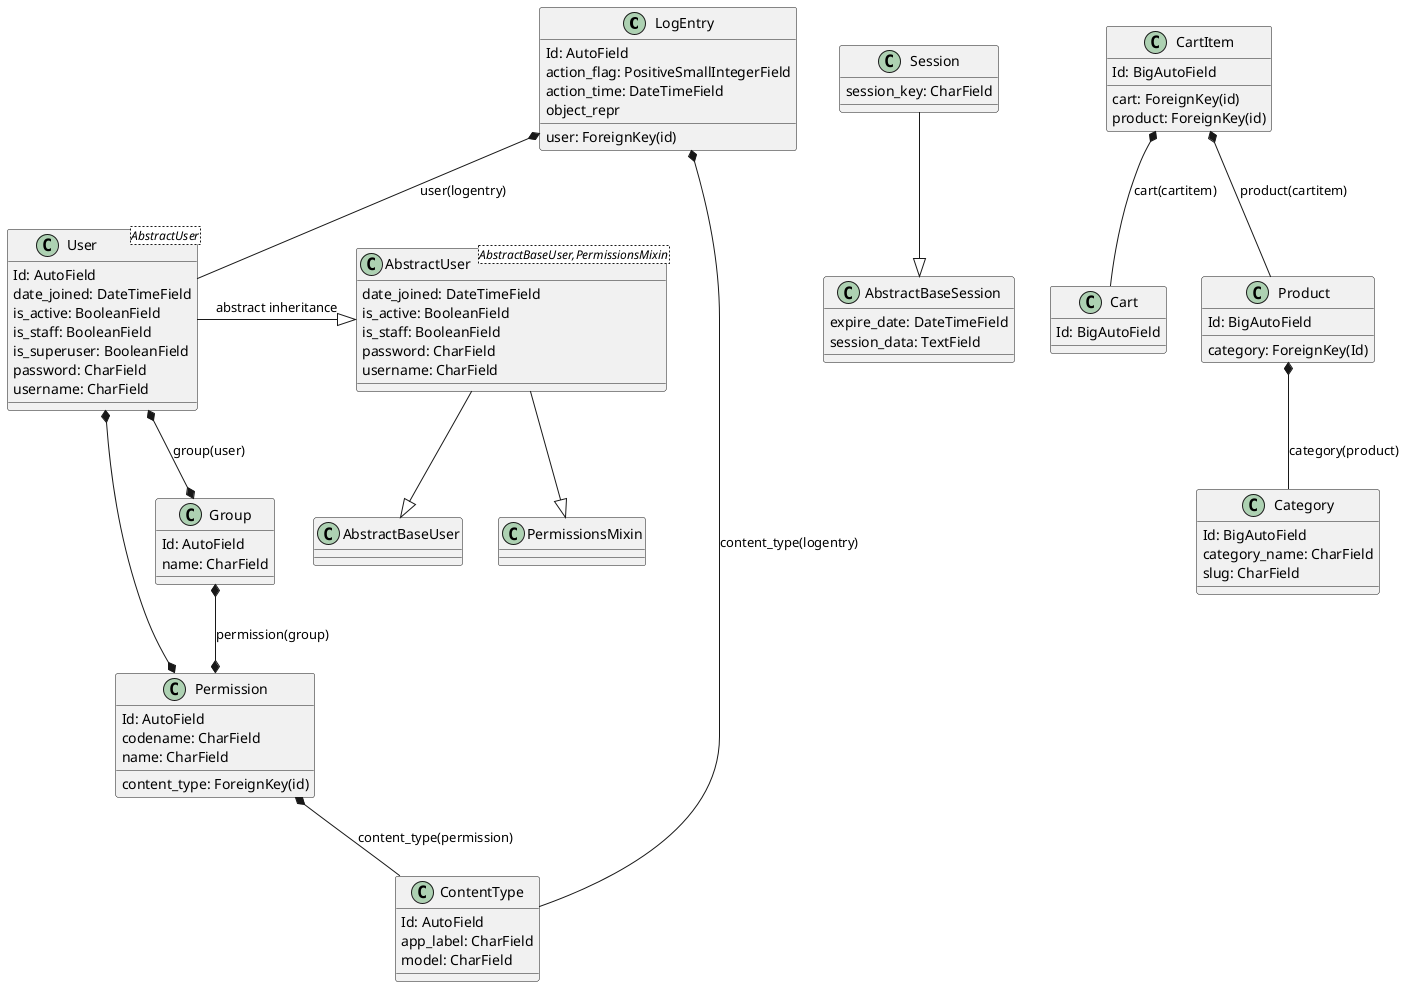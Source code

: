 @startuml

class LogEntry{
Id: AutoField
action_flag: PositiveSmallIntegerField
action_time: DateTimeField
object_repr
user: ForeignKey(id)
}

class User<AbstractUser>{
Id: AutoField
date_joined: DateTimeField
is_active: BooleanField
is_staff: BooleanField
is_superuser: BooleanField
password: CharField
username: CharField
}

class Group{
Id: AutoField
name: CharField
}

class AbstractUser<AbstractBaseUser,PermissionsMixin>{
date_joined: DateTimeField
is_active: BooleanField
is_staff: BooleanField
password: CharField
username: CharField
}

class Permission{
Id: AutoField
content_type: ForeignKey(id)
codename: CharField
name: CharField
}

class ContentType{
Id: AutoField
app_label: CharField
model: CharField
}

class Session{
session_key: CharField
}

class AbstractBaseSession{
expire_date: DateTimeField
session_data: TextField
}

class CartItem{
Id: BigAutoField
cart: ForeignKey(id)
product: ForeignKey(id)
}

class Cart{
Id: BigAutoField
}

class Product{
Id: BigAutoField
category: ForeignKey(Id)
}

class Category{
Id: BigAutoField
category_name: CharField
slug: CharField
}





CartItem *-- Cart : cart(cartitem)
CartItem *-- Product  : product(cartitem)

Product *-- Category : category(product)

Session --|> AbstractBaseSession

LogEntry *-- User : user(logentry)
User *--* Group : group(user)
User -right-|> AbstractUser : abstract inheritance
AbstractUser --|> AbstractBaseUser
AbstractUser --|> PermissionsMixin
Group *--* Permission : permission(group)
User *--* Permission
Permission *-- ContentType : content_type(permission)
LogEntry *-- ContentType : content_type(logentry)
@enduml